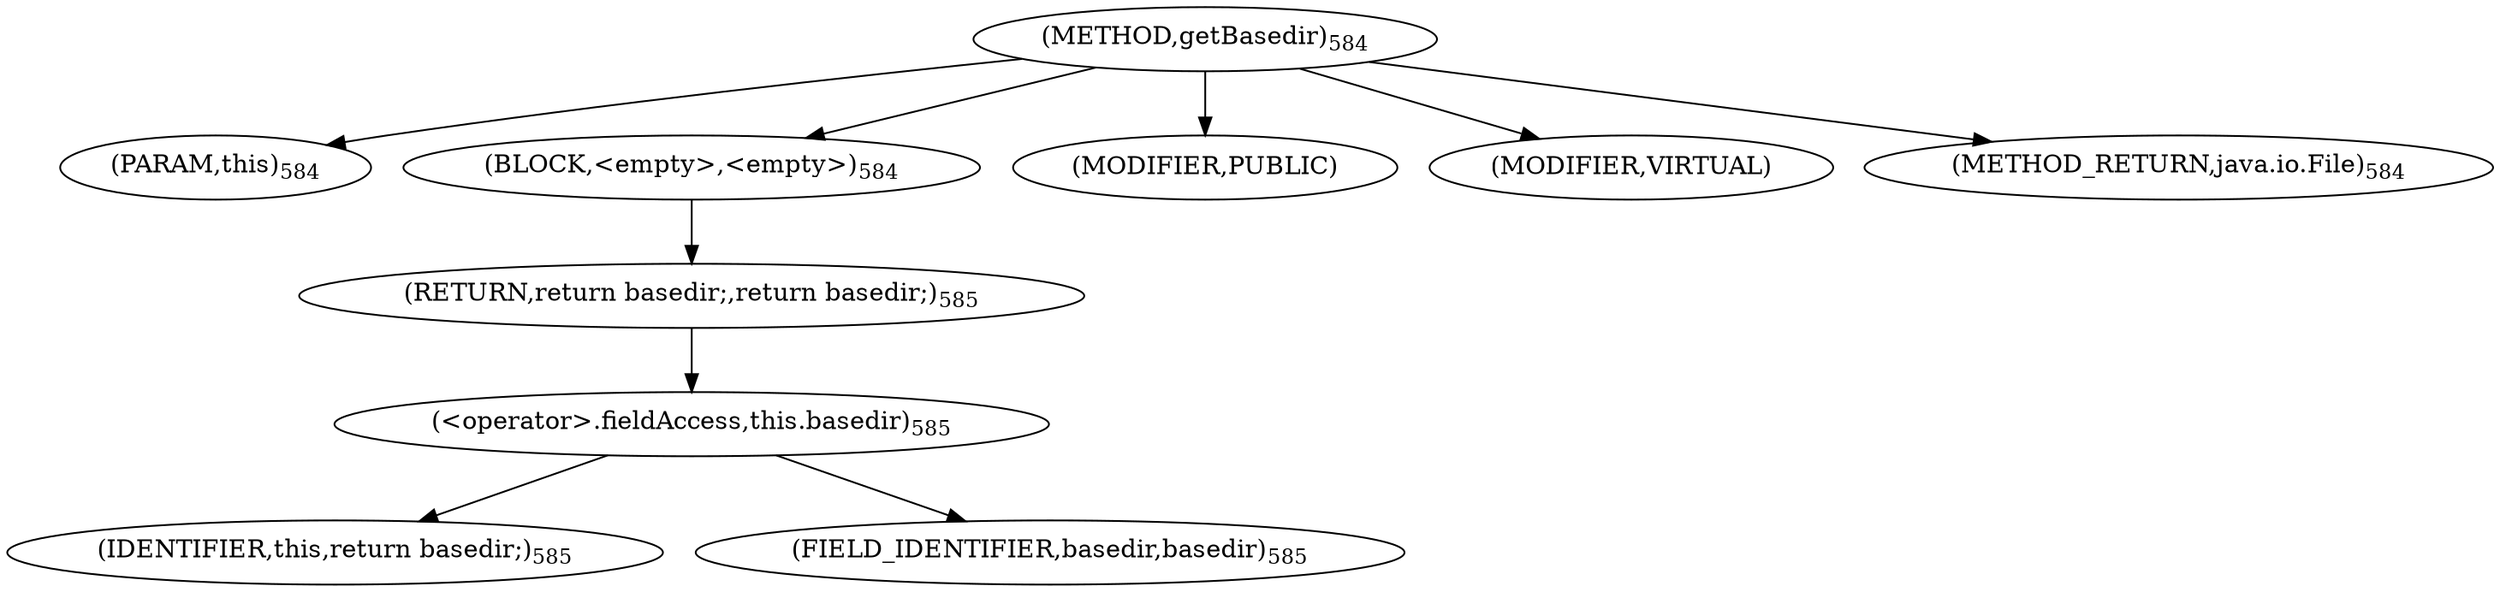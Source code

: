 digraph "getBasedir" {  
"1089" [label = <(METHOD,getBasedir)<SUB>584</SUB>> ]
"1090" [label = <(PARAM,this)<SUB>584</SUB>> ]
"1091" [label = <(BLOCK,&lt;empty&gt;,&lt;empty&gt;)<SUB>584</SUB>> ]
"1092" [label = <(RETURN,return basedir;,return basedir;)<SUB>585</SUB>> ]
"1093" [label = <(&lt;operator&gt;.fieldAccess,this.basedir)<SUB>585</SUB>> ]
"1094" [label = <(IDENTIFIER,this,return basedir;)<SUB>585</SUB>> ]
"1095" [label = <(FIELD_IDENTIFIER,basedir,basedir)<SUB>585</SUB>> ]
"1096" [label = <(MODIFIER,PUBLIC)> ]
"1097" [label = <(MODIFIER,VIRTUAL)> ]
"1098" [label = <(METHOD_RETURN,java.io.File)<SUB>584</SUB>> ]
  "1089" -> "1090" 
  "1089" -> "1091" 
  "1089" -> "1096" 
  "1089" -> "1097" 
  "1089" -> "1098" 
  "1091" -> "1092" 
  "1092" -> "1093" 
  "1093" -> "1094" 
  "1093" -> "1095" 
}
